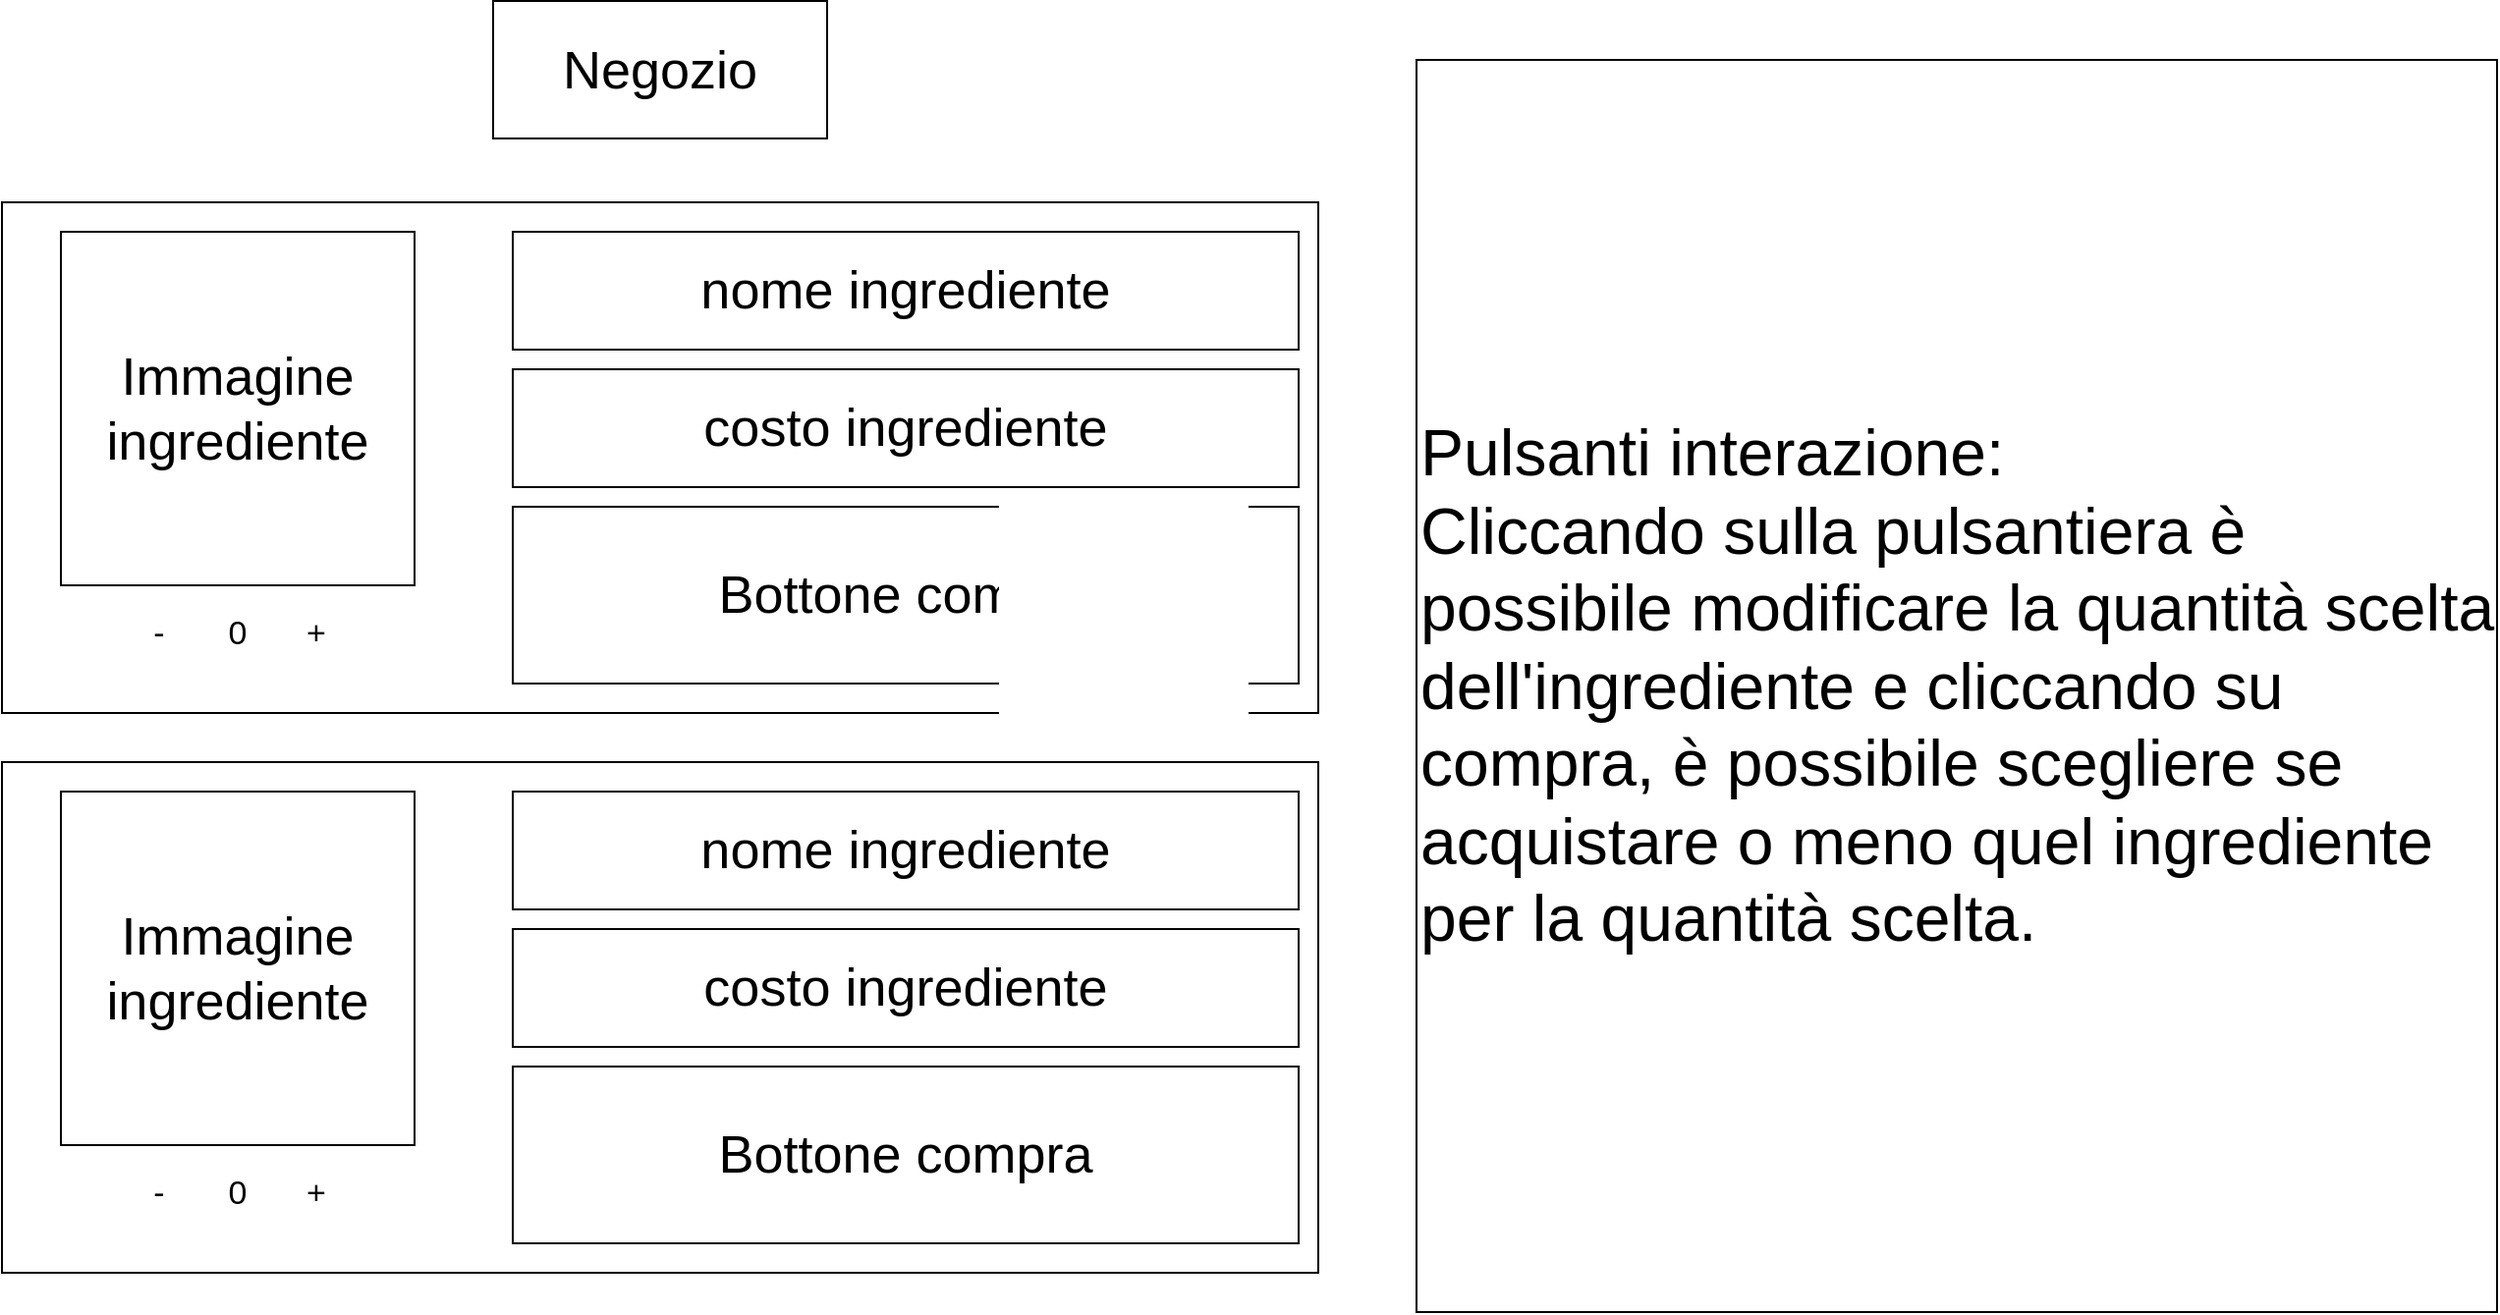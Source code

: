 <mxfile version="18.0.8" type="device"><diagram id="aA4I5rEJxAq8oSttPZhY" name="Page-1"><mxGraphModel dx="1888" dy="479" grid="1" gridSize="10" guides="1" tooltips="1" connect="1" arrows="1" fold="1" page="1" pageScale="1" pageWidth="850" pageHeight="1100" math="0" shadow="0"><root><mxCell id="0"/><mxCell id="1" parent="0"/><mxCell id="Hg9CnbqYS3wwIlNU3SLc-2" value="Negozio" style="rounded=0;whiteSpace=wrap;html=1;fontSize=27;" parent="1" vertex="1"><mxGeometry x="-340" y="132.5" width="170" height="70" as="geometry"/></mxCell><mxCell id="Hg9CnbqYS3wwIlNU3SLc-3" value="&lt;font style=&quot;font-size: 33px;&quot;&gt;Pulsanti interazione:&lt;br&gt;Cliccando sulla pulsantiera è possibile modificare la quantità scelta dell'ingrediente e cliccando su compra, è possibile scegliere se acquistare o meno quel ingrediente per la quantità scelta.&lt;br&gt;&lt;/font&gt;" style="rounded=0;whiteSpace=wrap;html=1;fontSize=27;align=left;" parent="1" vertex="1"><mxGeometry x="130" y="162.5" width="550" height="637.5" as="geometry"/></mxCell><mxCell id="Hg9CnbqYS3wwIlNU3SLc-4" value="" style="whiteSpace=wrap;html=1;" parent="1" vertex="1"><mxGeometry x="-590" y="235" width="670" height="260" as="geometry"/></mxCell><mxCell id="Hg9CnbqYS3wwIlNU3SLc-6" value="costo ingrediente" style="rounded=0;whiteSpace=wrap;html=1;fontSize=27;" parent="1" vertex="1"><mxGeometry x="-330" y="320" width="400" height="60" as="geometry"/></mxCell><mxCell id="Hg9CnbqYS3wwIlNU3SLc-7" value="Bottone compra" style="rounded=0;whiteSpace=wrap;html=1;fontSize=27;" parent="1" vertex="1"><mxGeometry x="-330" y="390" width="400" height="90" as="geometry"/></mxCell><mxCell id="Hg9CnbqYS3wwIlNU3SLc-8" value="Immagine ingrediente" style="rounded=0;whiteSpace=wrap;html=1;fontSize=27;" parent="1" vertex="1"><mxGeometry x="-560" y="250" width="180" height="180" as="geometry"/></mxCell><mxCell id="Hg9CnbqYS3wwIlNU3SLc-9" value="nome ingrediente" style="rounded=0;whiteSpace=wrap;html=1;fontSize=27;" parent="1" vertex="1"><mxGeometry x="-330" y="250" width="400" height="60" as="geometry"/></mxCell><mxCell id="hRL1Z4_oeQ-nI1b88NKK-1" value="&lt;font style=&quot;font-size: 17px;&quot;&gt;0&lt;/font&gt;" style="text;html=1;strokeColor=none;fillColor=none;align=center;verticalAlign=middle;whiteSpace=wrap;rounded=0;" vertex="1" parent="1"><mxGeometry x="-500" y="440" width="60" height="30" as="geometry"/></mxCell><mxCell id="hRL1Z4_oeQ-nI1b88NKK-2" value="&lt;font style=&quot;font-size: 17px;&quot;&gt;+&lt;/font&gt;" style="text;html=1;strokeColor=none;fillColor=none;align=center;verticalAlign=middle;whiteSpace=wrap;rounded=0;" vertex="1" parent="1"><mxGeometry x="-460" y="440" width="60" height="30" as="geometry"/></mxCell><mxCell id="hRL1Z4_oeQ-nI1b88NKK-3" value="&lt;font style=&quot;font-size: 17px;&quot;&gt;-&lt;/font&gt;" style="text;html=1;strokeColor=none;fillColor=none;align=center;verticalAlign=middle;whiteSpace=wrap;rounded=0;" vertex="1" parent="1"><mxGeometry x="-540" y="440" width="60" height="30" as="geometry"/></mxCell><mxCell id="hRL1Z4_oeQ-nI1b88NKK-4" value="" style="whiteSpace=wrap;html=1;" vertex="1" parent="1"><mxGeometry x="-590" y="520" width="670" height="260" as="geometry"/></mxCell><mxCell id="hRL1Z4_oeQ-nI1b88NKK-5" value="costo ingrediente" style="rounded=0;whiteSpace=wrap;html=1;fontSize=27;" vertex="1" parent="1"><mxGeometry x="-330" y="605" width="400" height="60" as="geometry"/></mxCell><mxCell id="hRL1Z4_oeQ-nI1b88NKK-6" value="Bottone compra" style="rounded=0;whiteSpace=wrap;html=1;fontSize=27;" vertex="1" parent="1"><mxGeometry x="-330" y="675" width="400" height="90" as="geometry"/></mxCell><mxCell id="hRL1Z4_oeQ-nI1b88NKK-7" value="Immagine ingrediente" style="rounded=0;whiteSpace=wrap;html=1;fontSize=27;" vertex="1" parent="1"><mxGeometry x="-560" y="535" width="180" height="180" as="geometry"/></mxCell><mxCell id="hRL1Z4_oeQ-nI1b88NKK-8" value="nome ingrediente" style="rounded=0;whiteSpace=wrap;html=1;fontSize=27;" vertex="1" parent="1"><mxGeometry x="-330" y="535" width="400" height="60" as="geometry"/></mxCell><mxCell id="hRL1Z4_oeQ-nI1b88NKK-9" value="&lt;font style=&quot;font-size: 17px;&quot;&gt;0&lt;/font&gt;" style="text;html=1;strokeColor=none;fillColor=none;align=center;verticalAlign=middle;whiteSpace=wrap;rounded=0;" vertex="1" parent="1"><mxGeometry x="-500" y="725" width="60" height="30" as="geometry"/></mxCell><mxCell id="hRL1Z4_oeQ-nI1b88NKK-10" value="&lt;font style=&quot;font-size: 17px;&quot;&gt;+&lt;/font&gt;" style="text;html=1;strokeColor=none;fillColor=none;align=center;verticalAlign=middle;whiteSpace=wrap;rounded=0;" vertex="1" parent="1"><mxGeometry x="-460" y="725" width="60" height="30" as="geometry"/></mxCell><mxCell id="hRL1Z4_oeQ-nI1b88NKK-11" value="&lt;font style=&quot;font-size: 17px;&quot;&gt;-&lt;/font&gt;" style="text;html=1;strokeColor=none;fillColor=none;align=center;verticalAlign=middle;whiteSpace=wrap;rounded=0;" vertex="1" parent="1"><mxGeometry x="-540" y="725" width="60" height="30" as="geometry"/></mxCell></root></mxGraphModel></diagram></mxfile>
